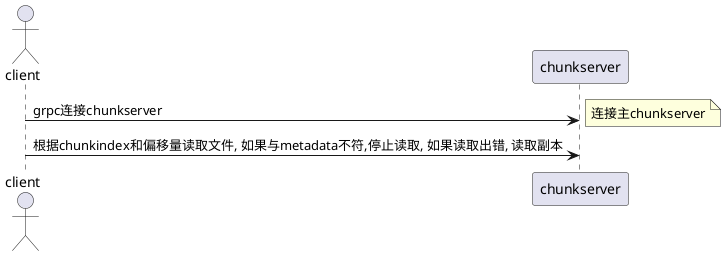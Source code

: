 @startuml
actor client
client -> chunkserver: grpc连接chunkserver
note right: 连接主chunkserver
client -> chunkserver: 根据chunkindex和偏移量读取文件, 如果与metadata不符,停止读取, 如果读取出错, 读取副本
@enduml